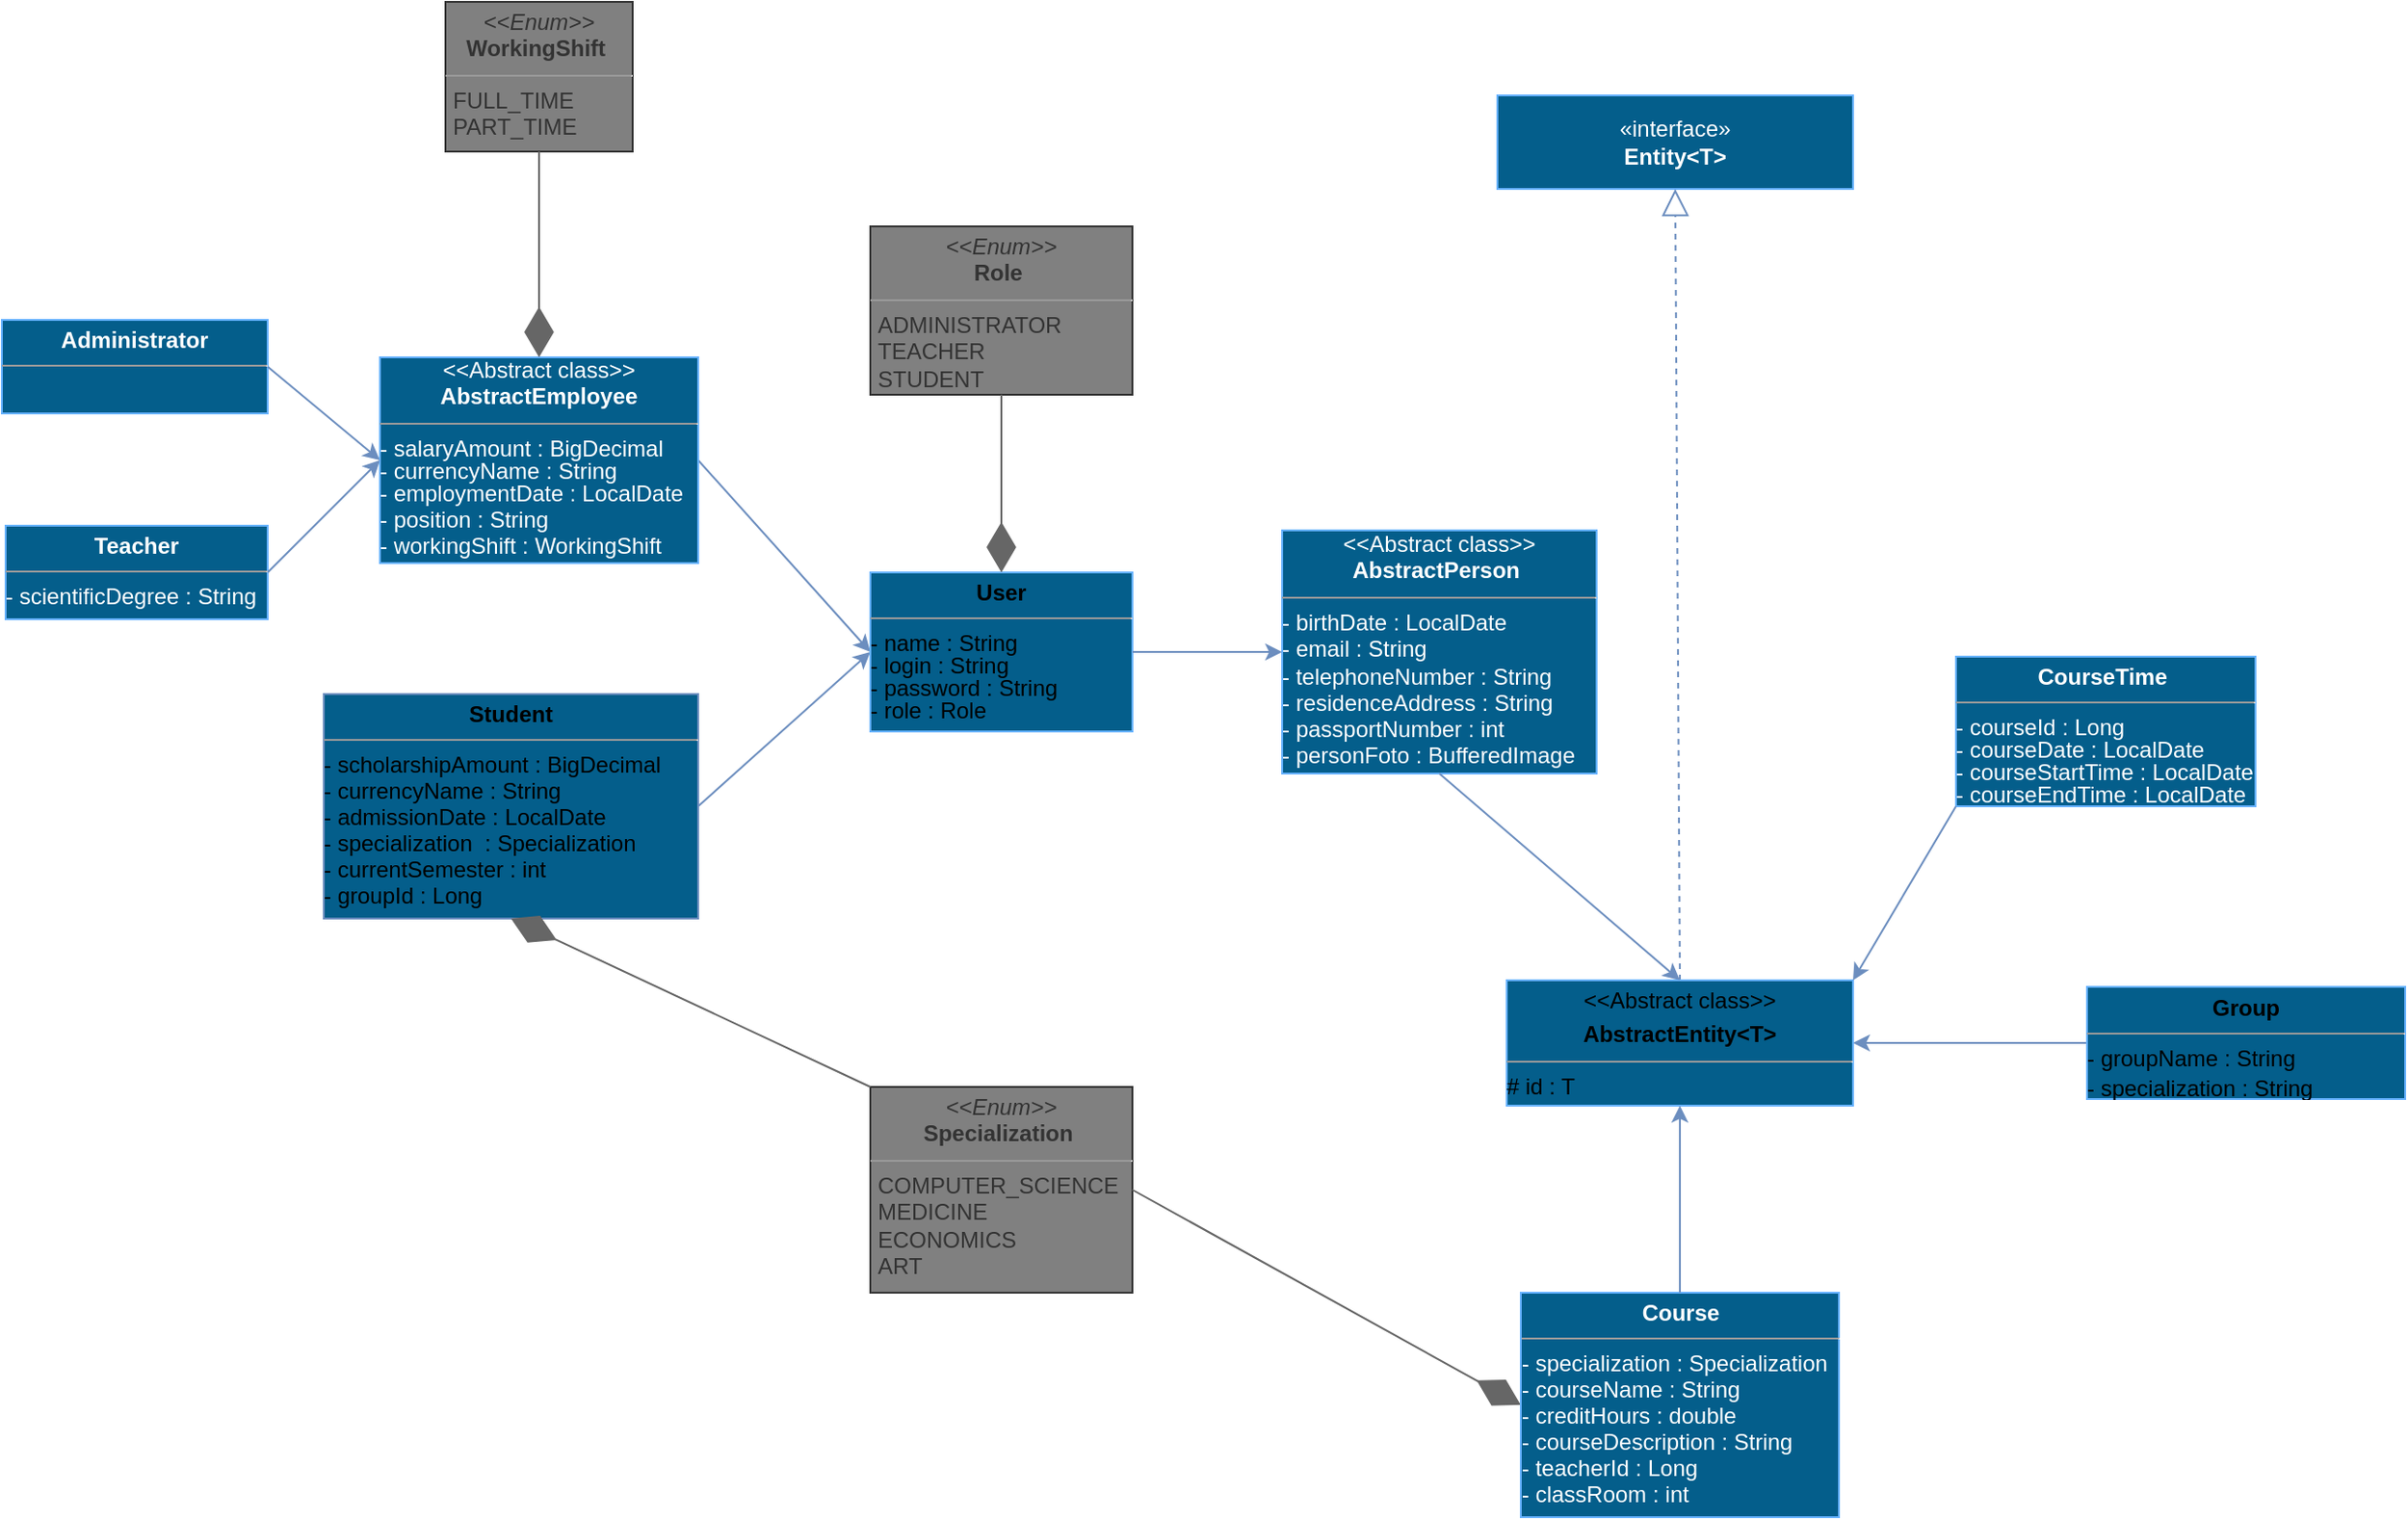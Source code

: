 <mxfile version="22.1.2" type="device">
  <diagram id="C5RBs43oDa-KdzZeNtuy" name="Page-1">
    <mxGraphModel dx="1434" dy="854" grid="1" gridSize="10" guides="1" tooltips="1" connect="1" arrows="1" fold="1" page="1" pageScale="1" pageWidth="1500" pageHeight="1600" math="0" shadow="0">
      <root>
        <object label="" id="WIyWlLk6GJQsqaUBKTNV-0">
          <mxCell />
        </object>
        <mxCell id="WIyWlLk6GJQsqaUBKTNV-1" parent="WIyWlLk6GJQsqaUBKTNV-0" />
        <mxCell id="KfEH1t2Et8KIZhYXsRk5-10" value="" style="endArrow=classic;html=1;rounded=0;entryX=1;entryY=0.5;entryDx=0;entryDy=0;exitX=0;exitY=0.5;exitDx=0;exitDy=0;fillColor=#dae8fc;strokeColor=#6c8ebf;" parent="WIyWlLk6GJQsqaUBKTNV-1" source="KfEH1t2Et8KIZhYXsRk5-7" target="z9RuIGrpUbZYBlbluL3Y-40" edge="1">
          <mxGeometry width="50" height="50" relative="1" as="geometry">
            <mxPoint x="920" y="560" as="sourcePoint" />
            <mxPoint x="970" y="510" as="targetPoint" />
          </mxGeometry>
        </mxCell>
        <mxCell id="z9RuIGrpUbZYBlbluL3Y-1" value="«interface»&lt;br&gt;&lt;b&gt;Entity&amp;lt;T&amp;gt;&lt;/b&gt;" style="html=1;whiteSpace=wrap;fillColor=#045E8B;strokeColor=#66B2FF;fontColor=#ffffff;" parent="WIyWlLk6GJQsqaUBKTNV-1" vertex="1">
          <mxGeometry x="855" y="250" width="190" height="50" as="geometry" />
        </mxCell>
        <mxCell id="z9RuIGrpUbZYBlbluL3Y-6" value="" style="endArrow=block;dashed=1;endFill=0;endSize=12;html=1;rounded=0;entryX=0.5;entryY=1;entryDx=0;entryDy=0;exitX=0.5;exitY=0;exitDx=0;exitDy=0;fillColor=#dae8fc;strokeColor=#6c8ebf;" parent="WIyWlLk6GJQsqaUBKTNV-1" source="z9RuIGrpUbZYBlbluL3Y-40" target="z9RuIGrpUbZYBlbluL3Y-1" edge="1">
          <mxGeometry width="160" relative="1" as="geometry">
            <mxPoint x="889.5" y="270" as="sourcePoint" />
            <mxPoint x="930" y="380" as="targetPoint" />
          </mxGeometry>
        </mxCell>
        <mxCell id="z9RuIGrpUbZYBlbluL3Y-40" value="&lt;p style=&quot;margin:0px;margin-top:4px;text-align:center;&quot;&gt;&amp;lt;&amp;lt;Abstract class&amp;gt;&amp;gt;&lt;br&gt;&lt;/p&gt;&lt;p style=&quot;margin:0px;margin-top:4px;text-align:center;&quot;&gt;&lt;b&gt;AbstractEntity&amp;lt;T&amp;gt;&lt;/b&gt;&lt;br&gt;&lt;/p&gt;&lt;hr size=&quot;1&quot;&gt;&lt;div style=&quot;height:2px;&quot;&gt;# id : T&lt;br&gt;&lt;/div&gt;&lt;div style=&quot;height:2px;&quot;&gt;&lt;br&gt;&lt;/div&gt;" style="verticalAlign=top;align=left;overflow=fill;fontSize=12;fontFamily=Helvetica;html=1;whiteSpace=wrap;fillColor=#045E8B;strokeColor=#66B2FF;" parent="WIyWlLk6GJQsqaUBKTNV-1" vertex="1">
          <mxGeometry x="860" y="723" width="185" height="67" as="geometry" />
        </mxCell>
        <mxCell id="z9RuIGrpUbZYBlbluL3Y-41" value="&lt;div style=&quot;text-align: center;&quot;&gt;&amp;lt;&amp;lt;&lt;span style=&quot;background-color: initial;&quot;&gt;Abstract class&amp;gt;&amp;gt;&lt;/span&gt;&lt;/div&gt;&lt;div style=&quot;text-align: center;&quot;&gt;&lt;b&gt;Abstract&lt;/b&gt;&lt;b style=&quot;background-color: initial;&quot;&gt;Person&amp;nbsp;&lt;/b&gt;&lt;/div&gt;&lt;hr size=&quot;1&quot;&gt;-&amp;nbsp;birthDate : LocalDate&lt;br&gt;-&amp;nbsp;email : String&lt;br&gt;-&amp;nbsp;telephoneNumber : String&lt;br&gt;&lt;div style=&quot;height:2px;&quot;&gt;-&amp;nbsp;residenceAddress : String&lt;/div&gt;&lt;div style=&quot;height:2px;&quot;&gt;&lt;br&gt;&lt;/div&gt;&lt;div style=&quot;height:2px;&quot;&gt;&lt;br&gt;&lt;/div&gt;&lt;div style=&quot;height:2px;&quot;&gt;&lt;br&gt;&lt;/div&gt;&lt;div style=&quot;height:2px;&quot;&gt;&lt;br&gt;&lt;/div&gt;&lt;div style=&quot;height:2px;&quot;&gt;&lt;br&gt;&lt;/div&gt;&lt;div style=&quot;height:2px;&quot;&gt;&lt;br&gt;&lt;/div&gt;&lt;div style=&quot;height:2px;&quot;&gt;-&amp;nbsp;passportNumber : int&amp;nbsp;&lt;/div&gt;&lt;div style=&quot;height:2px;&quot;&gt;&lt;br&gt;&lt;/div&gt;&lt;div style=&quot;height:2px;&quot;&gt;&lt;br&gt;&lt;/div&gt;&lt;div style=&quot;height:2px;&quot;&gt;&lt;br&gt;&lt;/div&gt;&lt;div style=&quot;height:2px;&quot;&gt;&lt;br&gt;&lt;/div&gt;&lt;div style=&quot;height:2px;&quot;&gt;&lt;br&gt;&lt;/div&gt;&lt;div style=&quot;height:2px;&quot;&gt;&lt;br&gt;&lt;/div&gt;&lt;div style=&quot;height:2px;&quot;&gt;-&amp;nbsp;personFoto :&amp;nbsp;BufferedImage&lt;/div&gt;" style="verticalAlign=top;align=left;overflow=fill;fontSize=12;fontFamily=Helvetica;html=1;whiteSpace=wrap;fillColor=#045E8B;strokeColor=#66B2FF;fontColor=#ffffff;" parent="WIyWlLk6GJQsqaUBKTNV-1" vertex="1">
          <mxGeometry x="740" y="482.5" width="168" height="130" as="geometry" />
        </mxCell>
        <mxCell id="z9RuIGrpUbZYBlbluL3Y-42" value="" style="endArrow=classic;html=1;rounded=0;entryX=0.5;entryY=0;entryDx=0;entryDy=0;exitX=0.5;exitY=1;exitDx=0;exitDy=0;fillColor=#dae8fc;strokeColor=#6c8ebf;" parent="WIyWlLk6GJQsqaUBKTNV-1" source="z9RuIGrpUbZYBlbluL3Y-41" target="z9RuIGrpUbZYBlbluL3Y-40" edge="1">
          <mxGeometry width="50" height="50" relative="1" as="geometry">
            <mxPoint x="700" y="340" as="sourcePoint" />
            <mxPoint x="990" y="470" as="targetPoint" />
          </mxGeometry>
        </mxCell>
        <mxCell id="z9RuIGrpUbZYBlbluL3Y-43" value="&lt;p style=&quot;margin:0px;margin-top:4px;text-align:center;&quot;&gt;&lt;b&gt;Administrator&lt;/b&gt;&lt;br&gt;&lt;/p&gt;&lt;hr size=&quot;1&quot;&gt;&lt;div style=&quot;height:2px;&quot;&gt;&lt;br&gt;&lt;/div&gt;&lt;div style=&quot;background-color:#2f2f2f;padding:0px 0px 0px 2px;&quot;&gt;&lt;div style=&quot;color: rgb(170, 170, 170); font-family: Consolas; font-size: 10pt;&quot;&gt;&lt;p style=&quot;background-color:#373737;margin:0;&quot;&gt;&lt;span style=&quot;color:#808080;&quot;&gt;&lt;/span&gt;&lt;/p&gt;&lt;/div&gt;&lt;/div&gt;" style="verticalAlign=top;align=left;overflow=fill;fontSize=12;fontFamily=Helvetica;html=1;whiteSpace=wrap;fillColor=#045E8B;strokeColor=#66B2FF;fontColor=#ffffff;" parent="WIyWlLk6GJQsqaUBKTNV-1" vertex="1">
          <mxGeometry x="56" y="370" width="142" height="50" as="geometry" />
        </mxCell>
        <mxCell id="z9RuIGrpUbZYBlbluL3Y-44" value="" style="endArrow=classic;html=1;rounded=0;exitX=1;exitY=0.5;exitDx=0;exitDy=0;entryX=0;entryY=0.5;entryDx=0;entryDy=0;fillColor=#dae8fc;strokeColor=#6c8ebf;" parent="WIyWlLk6GJQsqaUBKTNV-1" source="z9RuIGrpUbZYBlbluL3Y-46" target="y-O7Wx8JeyJzPwlwoOUp-0" edge="1">
          <mxGeometry width="50" height="50" relative="1" as="geometry">
            <mxPoint x="760" y="640" as="sourcePoint" />
            <mxPoint x="1050" y="530" as="targetPoint" />
          </mxGeometry>
        </mxCell>
        <mxCell id="z9RuIGrpUbZYBlbluL3Y-46" value="&lt;div style=&quot;text-align: center;&quot;&gt;&amp;lt;&amp;lt;Abstract class&amp;gt;&amp;gt;&lt;b&gt;&lt;br&gt;&lt;/b&gt;&lt;/div&gt;&lt;div style=&quot;text-align: center;&quot;&gt;&lt;b&gt;Abstract&lt;/b&gt;&lt;b style=&quot;background-color: initial;&quot;&gt;Employee&lt;/b&gt;&lt;/div&gt;&lt;hr size=&quot;1&quot;&gt;&lt;div style=&quot;height:2px;&quot;&gt;- salaryAmount&amp;nbsp;: BigDecimal&lt;/div&gt;&lt;div style=&quot;height:2px;&quot;&gt;&lt;br&gt;&lt;/div&gt;&lt;div style=&quot;height:2px;&quot;&gt;&lt;br&gt;&lt;/div&gt;&lt;div style=&quot;height:2px;&quot;&gt;&lt;br&gt;&lt;/div&gt;&lt;div style=&quot;height:2px;&quot;&gt;&lt;br&gt;&lt;/div&gt;&lt;div style=&quot;height:2px;&quot;&gt;&lt;br&gt;&lt;/div&gt;&lt;div style=&quot;height:2px;&quot;&gt;- currencyName : String&amp;nbsp;&lt;/div&gt;&lt;div style=&quot;height:2px;&quot;&gt;&lt;br&gt;&lt;/div&gt;&lt;div style=&quot;height:2px;&quot;&gt;&lt;br&gt;&lt;/div&gt;&lt;div style=&quot;height:2px;&quot;&gt;&lt;br&gt;&lt;/div&gt;&lt;div style=&quot;height:2px;&quot;&gt;&lt;br&gt;&lt;/div&gt;&lt;div style=&quot;height:2px;&quot;&gt;&lt;br&gt;&lt;/div&gt;&lt;div style=&quot;height:2px;&quot;&gt;- employmentDate : LocalDate&lt;/div&gt;&lt;div style=&quot;height:2px;&quot;&gt;&lt;br&gt;&lt;/div&gt;&lt;div style=&quot;height:2px;&quot;&gt;&lt;br&gt;&lt;/div&gt;&lt;div style=&quot;height:2px;&quot;&gt;&lt;br&gt;&lt;/div&gt;&lt;div style=&quot;height:2px;&quot;&gt;&lt;br&gt;&lt;/div&gt;&lt;div style=&quot;height:2px;&quot;&gt;&lt;br&gt;&lt;/div&gt;&lt;div style=&quot;height:2px;&quot;&gt;&lt;br&gt;&lt;/div&gt;&lt;div style=&quot;height:2px;&quot;&gt;- position : String&lt;/div&gt;&lt;div style=&quot;height:2px;&quot;&gt;&lt;br&gt;&lt;/div&gt;&lt;div style=&quot;height:2px;&quot;&gt;&lt;br&gt;&lt;/div&gt;&lt;div style=&quot;height:2px;&quot;&gt;&lt;br&gt;&lt;/div&gt;&lt;div style=&quot;height:2px;&quot;&gt;&lt;br&gt;&lt;/div&gt;&lt;div style=&quot;height:2px;&quot;&gt;&lt;br&gt;&lt;/div&gt;&lt;div style=&quot;height:2px;&quot;&gt;&lt;br&gt;&lt;/div&gt;&lt;div style=&quot;height:2px;&quot;&gt;- workingShift :&amp;nbsp;WorkingShift&lt;/div&gt;&lt;div style=&quot;background-color:#2f2f2f;padding:0px 0px 0px 2px;&quot;&gt;&lt;div style=&quot;color: rgb(170, 170, 170); font-family: Consolas; font-size: 10pt;&quot;&gt;&lt;p style=&quot;background-color:#373737;margin:0;&quot;&gt;&lt;span style=&quot;color:#808080;&quot;&gt;&lt;/span&gt;&lt;/p&gt;&lt;/div&gt;&lt;/div&gt;" style="verticalAlign=top;align=left;overflow=fill;fontSize=12;fontFamily=Helvetica;html=1;whiteSpace=wrap;fillColor=#045E8B;strokeColor=#66B2FF;fontColor=#ffffff;" parent="WIyWlLk6GJQsqaUBKTNV-1" vertex="1">
          <mxGeometry x="258" y="390" width="170" height="110" as="geometry" />
        </mxCell>
        <mxCell id="KfEH1t2Et8KIZhYXsRk5-0" value="" style="endArrow=classic;html=1;rounded=0;exitX=1;exitY=0.5;exitDx=0;exitDy=0;entryX=0;entryY=0.5;entryDx=0;entryDy=0;fillColor=#dae8fc;strokeColor=#6c8ebf;" parent="WIyWlLk6GJQsqaUBKTNV-1" source="z9RuIGrpUbZYBlbluL3Y-43" target="z9RuIGrpUbZYBlbluL3Y-46" edge="1">
          <mxGeometry width="50" height="50" relative="1" as="geometry">
            <mxPoint x="348" y="690" as="sourcePoint" />
            <mxPoint x="398" y="640" as="targetPoint" />
          </mxGeometry>
        </mxCell>
        <mxCell id="KfEH1t2Et8KIZhYXsRk5-1" value="&lt;p style=&quot;margin:0px;margin-top:4px;text-align:center;&quot;&gt;&lt;b&gt;Teacher&lt;/b&gt;&lt;/p&gt;&lt;hr size=&quot;1&quot;&gt;&lt;div style=&quot;height:2px;&quot;&gt;- scientificDegree : String&lt;/div&gt;" style="verticalAlign=top;align=left;overflow=fill;fontSize=12;fontFamily=Helvetica;html=1;whiteSpace=wrap;fillColor=#045E8B;strokeColor=#66B2FF;fontColor=#ffffff;" parent="WIyWlLk6GJQsqaUBKTNV-1" vertex="1">
          <mxGeometry x="58" y="480" width="140" height="50" as="geometry" />
        </mxCell>
        <mxCell id="KfEH1t2Et8KIZhYXsRk5-2" value="" style="endArrow=classic;html=1;rounded=0;exitX=1;exitY=0.5;exitDx=0;exitDy=0;entryX=0;entryY=0.5;entryDx=0;entryDy=0;fillColor=#dae8fc;strokeColor=#6c8ebf;" parent="WIyWlLk6GJQsqaUBKTNV-1" source="KfEH1t2Et8KIZhYXsRk5-1" target="z9RuIGrpUbZYBlbluL3Y-46" edge="1">
          <mxGeometry width="50" height="50" relative="1" as="geometry">
            <mxPoint x="338" y="720" as="sourcePoint" />
            <mxPoint x="558" y="640" as="targetPoint" />
          </mxGeometry>
        </mxCell>
        <mxCell id="KfEH1t2Et8KIZhYXsRk5-5" value="&lt;p style=&quot;margin:0px;margin-top:4px;text-align:center;&quot;&gt;&lt;b&gt;Student&lt;/b&gt;&lt;/p&gt;&lt;hr size=&quot;1&quot;&gt;&lt;div style=&quot;height:2px;&quot;&gt;-&amp;nbsp;scholarshipAmount : BigDecimal&lt;/div&gt;&lt;div style=&quot;height:2px;&quot;&gt;&lt;br&gt;&lt;/div&gt;&lt;div style=&quot;height:2px;&quot;&gt;&lt;br&gt;&lt;/div&gt;&lt;div style=&quot;height:2px;&quot;&gt;&lt;br&gt;&lt;/div&gt;&lt;div style=&quot;height:2px;&quot;&gt;&lt;br&gt;&lt;/div&gt;&lt;div style=&quot;height:2px;&quot;&gt;&lt;br&gt;&lt;/div&gt;&lt;div style=&quot;height:2px;&quot;&gt;&lt;br&gt;&lt;/div&gt;&lt;div style=&quot;height:2px;&quot;&gt;- currencyName : String&lt;/div&gt;&lt;div style=&quot;height:2px;&quot;&gt;&lt;br&gt;&lt;/div&gt;&lt;div style=&quot;height:2px;&quot;&gt;&lt;br&gt;&lt;/div&gt;&lt;div style=&quot;height:2px;&quot;&gt;&lt;br&gt;&lt;/div&gt;&lt;div style=&quot;height:2px;&quot;&gt;&lt;br&gt;&lt;/div&gt;&lt;div style=&quot;height:2px;&quot;&gt;&lt;br&gt;&lt;/div&gt;&lt;div style=&quot;height:2px;&quot;&gt;&lt;br&gt;&lt;/div&gt;&lt;div style=&quot;height:2px;&quot;&gt;-&amp;nbsp;admissionDate : LocalDate&lt;/div&gt;&lt;div style=&quot;height:2px;&quot;&gt;&lt;br&gt;&lt;/div&gt;&lt;div style=&quot;height:2px;&quot;&gt;&lt;br&gt;&lt;/div&gt;&lt;div style=&quot;height:2px;&quot;&gt;&lt;br&gt;&lt;/div&gt;&lt;div style=&quot;height:2px;&quot;&gt;&lt;br&gt;&lt;/div&gt;&lt;div style=&quot;height:2px;&quot;&gt;&lt;br&gt;&lt;/div&gt;&lt;div style=&quot;height:2px;&quot;&gt;&lt;br&gt;&lt;/div&gt;&lt;div style=&quot;height:2px;&quot;&gt;&lt;span style=&quot;background-color: initial;&quot;&gt;- specialization&amp;nbsp;&amp;nbsp;: Specialization&lt;/span&gt;&lt;br&gt;&lt;/div&gt;&lt;div style=&quot;height:2px;&quot;&gt;&lt;br&gt;&lt;/div&gt;&lt;div style=&quot;height:2px;&quot;&gt;&lt;br&gt;&lt;/div&gt;&lt;div style=&quot;height:2px;&quot;&gt;&lt;br&gt;&lt;/div&gt;&lt;div style=&quot;height:2px;&quot;&gt;&lt;br&gt;&lt;/div&gt;&lt;div style=&quot;height:2px;&quot;&gt;&lt;br&gt;&lt;/div&gt;&lt;div style=&quot;height:2px;&quot;&gt;&lt;br&gt;&lt;/div&gt;&lt;div style=&quot;height:2px;&quot;&gt;-&amp;nbsp;currentSemester : int&lt;/div&gt;&lt;div style=&quot;height:2px;&quot;&gt;&lt;br&gt;&lt;/div&gt;&lt;div style=&quot;height:2px;&quot;&gt;&lt;br&gt;&lt;/div&gt;&lt;div style=&quot;height:2px;&quot;&gt;&lt;br&gt;&lt;/div&gt;&lt;div style=&quot;height:2px;&quot;&gt;&lt;br&gt;&lt;/div&gt;&lt;div style=&quot;height:2px;&quot;&gt;&lt;br&gt;&lt;/div&gt;&lt;div style=&quot;height:2px;&quot;&gt;&lt;br&gt;&lt;/div&gt;&lt;div style=&quot;height:2px;&quot;&gt;-&amp;nbsp;groupId : Long&lt;/div&gt;&lt;div style=&quot;background-color:#2f2f2f;padding:0px 0px 0px 2px;&quot;&gt;&lt;div style=&quot;color: rgb(170, 170, 170); font-family: Consolas; font-size: 10pt;&quot;&gt;&lt;p style=&quot;background-color:#373737;margin:0;&quot;&gt;&lt;span style=&quot;color:#808080;&quot;&gt;&lt;/span&gt;&lt;/p&gt;&lt;/div&gt;&lt;/div&gt;&lt;div style=&quot;background-color:#2f2f2f;padding:0px 0px 0px 2px;&quot;&gt;&lt;div style=&quot;color: rgb(170, 170, 170); font-family: Consolas; font-size: 10pt;&quot;&gt;&lt;p style=&quot;background-color:#373737;margin:0;&quot;&gt;&lt;span style=&quot;color:#808080;&quot;&gt;&lt;/span&gt;&lt;/p&gt;&lt;/div&gt;&lt;/div&gt;&lt;div style=&quot;background-color:#2f2f2f;padding:0px 0px 0px 2px;&quot;&gt;&lt;div style=&quot;color: rgb(170, 170, 170); font-family: Consolas; font-size: 10pt;&quot;&gt;&lt;p style=&quot;background-color:#373737;margin:0;&quot;&gt;&lt;span style=&quot;color:#808080;&quot;&gt;&lt;/span&gt;&lt;/p&gt;&lt;/div&gt;&lt;/div&gt;" style="verticalAlign=top;align=left;overflow=fill;fontSize=12;fontFamily=Helvetica;html=1;whiteSpace=wrap;fillColor=#045E8B;strokeColor=#6c8ebf;" parent="WIyWlLk6GJQsqaUBKTNV-1" vertex="1">
          <mxGeometry x="228" y="570" width="200" height="120" as="geometry" />
        </mxCell>
        <mxCell id="KfEH1t2Et8KIZhYXsRk5-6" value="" style="endArrow=classic;html=1;rounded=0;entryX=0;entryY=0.5;entryDx=0;entryDy=0;exitX=1;exitY=0.5;exitDx=0;exitDy=0;fillColor=#dae8fc;strokeColor=#6c8ebf;" parent="WIyWlLk6GJQsqaUBKTNV-1" source="KfEH1t2Et8KIZhYXsRk5-5" target="y-O7Wx8JeyJzPwlwoOUp-0" edge="1">
          <mxGeometry width="50" height="50" relative="1" as="geometry">
            <mxPoint x="560" y="630" as="sourcePoint" />
            <mxPoint x="610" y="580" as="targetPoint" />
          </mxGeometry>
        </mxCell>
        <mxCell id="KfEH1t2Et8KIZhYXsRk5-22" value="&lt;p style=&quot;margin:0px;margin-top:4px;text-align:center;&quot;&gt;&lt;i&gt;&amp;lt;&amp;lt;Enum&amp;gt;&amp;gt;&lt;/i&gt;&lt;br&gt;&lt;b&gt;WorkingShift&amp;nbsp;&lt;/b&gt;&lt;br&gt;&lt;/p&gt;&lt;hr size=&quot;1&quot;&gt;&lt;p style=&quot;margin:0px;margin-left:4px;&quot;&gt;FULL_TIME&lt;/p&gt;&lt;p style=&quot;margin:0px;margin-left:4px;&quot;&gt;PART_TIME&lt;/p&gt;" style="verticalAlign=top;align=left;overflow=fill;fontSize=12;fontFamily=Helvetica;html=1;whiteSpace=wrap;fillColor=#808080;fontColor=#333333;strokeColor=#333333;" parent="WIyWlLk6GJQsqaUBKTNV-1" vertex="1">
          <mxGeometry x="293" y="200" width="100" height="80" as="geometry" />
        </mxCell>
        <mxCell id="KfEH1t2Et8KIZhYXsRk5-23" value="" style="endArrow=diamondThin;endFill=1;endSize=24;html=1;rounded=0;exitX=0.5;exitY=1;exitDx=0;exitDy=0;entryX=0.5;entryY=0;entryDx=0;entryDy=0;fillColor=#f5f5f5;strokeColor=#666666;" parent="WIyWlLk6GJQsqaUBKTNV-1" source="KfEH1t2Et8KIZhYXsRk5-22" target="z9RuIGrpUbZYBlbluL3Y-46" edge="1">
          <mxGeometry width="160" relative="1" as="geometry">
            <mxPoint x="478" y="560" as="sourcePoint" />
            <mxPoint x="638" y="560" as="targetPoint" />
          </mxGeometry>
        </mxCell>
        <mxCell id="KfEH1t2Et8KIZhYXsRk5-25" value="&lt;p style=&quot;margin:0px;margin-top:4px;text-align:center;&quot;&gt;&lt;i&gt;&amp;lt;&amp;lt;Enum&amp;gt;&amp;gt;&lt;/i&gt;&lt;br&gt;&lt;b&gt;Specialization&amp;nbsp;&lt;/b&gt;&lt;br&gt;&lt;/p&gt;&lt;hr size=&quot;1&quot;&gt;&lt;p style=&quot;margin:0px;margin-left:4px;&quot;&gt;COMPUTER_SCIENCE&lt;/p&gt;&lt;p style=&quot;margin:0px;margin-left:4px;&quot;&gt;MEDICINE&lt;/p&gt;&lt;p style=&quot;margin:0px;margin-left:4px;&quot;&gt;ECONOMICS&lt;/p&gt;&lt;p style=&quot;margin:0px;margin-left:4px;&quot;&gt;ART&lt;/p&gt;" style="verticalAlign=top;align=left;overflow=fill;fontSize=12;fontFamily=Helvetica;html=1;whiteSpace=wrap;fillColor=#808080;fontColor=#333333;strokeColor=#333333;" parent="WIyWlLk6GJQsqaUBKTNV-1" vertex="1">
          <mxGeometry x="520" y="780" width="140" height="110" as="geometry" />
        </mxCell>
        <mxCell id="KfEH1t2Et8KIZhYXsRk5-26" value="" style="endArrow=diamondThin;endFill=1;endSize=24;html=1;rounded=0;entryX=0.5;entryY=1;entryDx=0;entryDy=0;exitX=0;exitY=0;exitDx=0;exitDy=0;fillColor=#f5f5f5;strokeColor=#666666;" parent="WIyWlLk6GJQsqaUBKTNV-1" source="KfEH1t2Et8KIZhYXsRk5-25" target="KfEH1t2Et8KIZhYXsRk5-5" edge="1">
          <mxGeometry width="160" relative="1" as="geometry">
            <mxPoint x="800" y="560" as="sourcePoint" />
            <mxPoint x="960" y="560" as="targetPoint" />
          </mxGeometry>
        </mxCell>
        <mxCell id="KfEH1t2Et8KIZhYXsRk5-29" value="" style="endArrow=diamondThin;endFill=1;endSize=24;html=1;rounded=0;entryX=0;entryY=0.5;entryDx=0;entryDy=0;exitX=1;exitY=0.5;exitDx=0;exitDy=0;fillColor=#f5f5f5;strokeColor=#666666;" parent="WIyWlLk6GJQsqaUBKTNV-1" source="KfEH1t2Et8KIZhYXsRk5-25" target="KfEH1t2Et8KIZhYXsRk5-9" edge="1">
          <mxGeometry width="160" relative="1" as="geometry">
            <mxPoint x="800" y="560" as="sourcePoint" />
            <mxPoint x="960" y="560" as="targetPoint" />
          </mxGeometry>
        </mxCell>
        <mxCell id="KfEH1t2Et8KIZhYXsRk5-9" value="&lt;p style=&quot;margin:0px;margin-top:4px;text-align:center;&quot;&gt;&lt;b&gt;Course&lt;/b&gt;&lt;br&gt;&lt;/p&gt;&lt;hr size=&quot;1&quot;&gt;&lt;div style=&quot;height:2px;&quot;&gt;-&amp;nbsp;specialization : Specialization&lt;/div&gt;&lt;div style=&quot;height:2px;&quot;&gt;&lt;br&gt;&lt;/div&gt;&lt;div style=&quot;height:2px;&quot;&gt;&lt;br&gt;&lt;/div&gt;&lt;div style=&quot;height:2px;&quot;&gt;&lt;br&gt;&lt;/div&gt;&lt;div style=&quot;height:2px;&quot;&gt;&lt;br&gt;&lt;/div&gt;&lt;div style=&quot;height:2px;&quot;&gt;&lt;br&gt;&lt;/div&gt;&lt;div style=&quot;height:2px;&quot;&gt;&lt;br&gt;&lt;/div&gt;&lt;div style=&quot;height:2px;&quot;&gt;-&amp;nbsp;courseName : String&lt;/div&gt;&lt;div style=&quot;height:2px;&quot;&gt;&lt;br&gt;&lt;/div&gt;&lt;div style=&quot;height:2px;&quot;&gt;&lt;br&gt;&lt;/div&gt;&lt;div style=&quot;height:2px;&quot;&gt;&lt;br&gt;&lt;/div&gt;&lt;div style=&quot;height:2px;&quot;&gt;&lt;br&gt;&lt;/div&gt;&lt;div style=&quot;height:2px;&quot;&gt;&lt;br&gt;&lt;/div&gt;&lt;div style=&quot;height:2px;&quot;&gt;&lt;br&gt;&lt;/div&gt;&lt;div style=&quot;height:2px;&quot;&gt;-&amp;nbsp;creditHours : double&lt;/div&gt;&lt;div style=&quot;height:2px;&quot;&gt;&lt;br&gt;&lt;/div&gt;&lt;div style=&quot;height:2px;&quot;&gt;&lt;br&gt;&lt;/div&gt;&lt;div style=&quot;height:2px;&quot;&gt;&lt;br&gt;&lt;/div&gt;&lt;div style=&quot;height:2px;&quot;&gt;&lt;br&gt;&lt;/div&gt;&lt;div style=&quot;height:2px;&quot;&gt;&lt;br&gt;&lt;/div&gt;&lt;div style=&quot;height:2px;&quot;&gt;&lt;br&gt;&lt;/div&gt;&lt;div style=&quot;height:2px;&quot;&gt;-&amp;nbsp;&lt;span style=&quot;background-color: initial;&quot;&gt;courseDescription : String&lt;/span&gt;&lt;/div&gt;&lt;div style=&quot;height:2px;&quot;&gt;&lt;span style=&quot;background-color: initial;&quot;&gt;&lt;br&gt;&lt;/span&gt;&lt;/div&gt;&lt;div style=&quot;height:2px;&quot;&gt;&lt;span style=&quot;background-color: initial;&quot;&gt;&lt;br&gt;&lt;/span&gt;&lt;/div&gt;&lt;div style=&quot;height:2px;&quot;&gt;&lt;span style=&quot;background-color: initial;&quot;&gt;&lt;br&gt;&lt;/span&gt;&lt;/div&gt;&lt;div style=&quot;height:2px;&quot;&gt;&lt;span style=&quot;background-color: initial;&quot;&gt;&lt;br&gt;&lt;/span&gt;&lt;/div&gt;&lt;div style=&quot;height:2px;&quot;&gt;&lt;span style=&quot;background-color: initial;&quot;&gt;&lt;br&gt;&lt;/span&gt;&lt;/div&gt;&lt;div style=&quot;height:2px;&quot;&gt;&lt;span style=&quot;background-color: initial;&quot;&gt;&lt;br&gt;&lt;/span&gt;&lt;/div&gt;&lt;div style=&quot;height:2px;&quot;&gt;&lt;span style=&quot;background-color: initial;&quot;&gt;-&amp;nbsp;&lt;/span&gt;teacherId : Long&lt;/div&gt;&lt;div style=&quot;height:2px;&quot;&gt;&lt;br&gt;&lt;/div&gt;&lt;div style=&quot;height:2px;&quot;&gt;&lt;br&gt;&lt;/div&gt;&lt;div style=&quot;height:2px;&quot;&gt;&lt;br&gt;&lt;/div&gt;&lt;div style=&quot;height:2px;&quot;&gt;&lt;br&gt;&lt;/div&gt;&lt;div style=&quot;height:2px;&quot;&gt;&lt;br&gt;&lt;/div&gt;&lt;div style=&quot;height:2px;&quot;&gt;&lt;br&gt;&lt;/div&gt;&lt;div style=&quot;height:2px;&quot;&gt;-&amp;nbsp;classRoom : int&lt;/div&gt;&lt;div style=&quot;height:2px;&quot;&gt;&lt;br&gt;&lt;/div&gt;&lt;div style=&quot;height:2px;&quot;&gt;&lt;br&gt;&lt;/div&gt;&lt;div style=&quot;height:2px;&quot;&gt;&lt;br&gt;&lt;/div&gt;&lt;div style=&quot;height:2px;&quot;&gt;&lt;br&gt;&lt;/div&gt;&lt;div style=&quot;height:2px;&quot;&gt;&lt;br&gt;&lt;/div&gt;&lt;div style=&quot;height:2px;&quot;&gt;&lt;br&gt;&lt;/div&gt;&lt;div style=&quot;height:2px;&quot;&gt;&lt;br&gt;&lt;/div&gt;&lt;div style=&quot;background-color:#2f2f2f;padding:0px 0px 0px 2px;&quot;&gt;&lt;div style=&quot;color: rgb(170, 170, 170); font-family: Consolas; font-size: 10pt;&quot;&gt;&lt;p style=&quot;background-color:#373737;margin:0;&quot;&gt;&lt;span style=&quot;color:#808080;&quot;&gt;&lt;/span&gt;&lt;/p&gt;&lt;/div&gt;&lt;/div&gt;&lt;div style=&quot;background-color:#2f2f2f;padding:0px 0px 0px 2px;&quot;&gt;&lt;div style=&quot;color: rgb(170, 170, 170); font-family: Consolas; font-size: 10pt;&quot;&gt;&lt;p style=&quot;background-color:#373737;margin:0;&quot;&gt;&lt;span style=&quot;color:#808080;&quot;&gt;&lt;/span&gt;&lt;/p&gt;&lt;/div&gt;&lt;/div&gt;&lt;div style=&quot;background-color:#2f2f2f;padding:0px 0px 0px 2px;&quot;&gt;&lt;div style=&quot;color: rgb(170, 170, 170); font-family: Consolas; font-size: 10pt;&quot;&gt;&lt;p style=&quot;background-color:#373737;margin:0;&quot;&gt;&lt;span style=&quot;color:#808080;&quot;&gt;&lt;/span&gt;&lt;/p&gt;&lt;/div&gt;&lt;/div&gt;&lt;div style=&quot;background-color:#2f2f2f;padding:0px 0px 0px 2px;&quot;&gt;&lt;div style=&quot;color: rgb(170, 170, 170); font-family: Consolas; font-size: 10pt;&quot;&gt;&lt;p style=&quot;background-color:#373737;margin:0;&quot;&gt;&lt;span style=&quot;color:#808080;&quot;&gt;&lt;/span&gt;&lt;/p&gt;&lt;/div&gt;&lt;/div&gt;" style="verticalAlign=top;align=left;overflow=fill;fontSize=12;fontFamily=Helvetica;html=1;whiteSpace=wrap;fillColor=#045E8B;strokeColor=#66B2FF;fontColor=#ffffff;" parent="WIyWlLk6GJQsqaUBKTNV-1" vertex="1">
          <mxGeometry x="867.5" y="890" width="170" height="120" as="geometry" />
        </mxCell>
        <mxCell id="P92kxTQM6zAxu9sN8UvL-13" value="" style="endArrow=classic;html=1;rounded=0;entryX=0.5;entryY=1;entryDx=0;entryDy=0;exitX=0.5;exitY=0;exitDx=0;exitDy=0;fillColor=#dae8fc;strokeColor=#6c8ebf;" parent="WIyWlLk6GJQsqaUBKTNV-1" source="KfEH1t2Et8KIZhYXsRk5-9" target="z9RuIGrpUbZYBlbluL3Y-40" edge="1">
          <mxGeometry width="50" height="50" relative="1" as="geometry">
            <mxPoint x="985" y="480" as="sourcePoint" />
            <mxPoint x="890" y="315" as="targetPoint" />
          </mxGeometry>
        </mxCell>
        <mxCell id="KfEH1t2Et8KIZhYXsRk5-7" value="&lt;p style=&quot;margin:0px;margin-top:4px;text-align:center;&quot;&gt;&lt;b&gt;Group&lt;/b&gt;&lt;/p&gt;&lt;hr size=&quot;1&quot;&gt;&lt;div style=&quot;height:2px;&quot;&gt;-&amp;nbsp;groupName : String&lt;/div&gt;&lt;div style=&quot;height:2px;&quot;&gt;&lt;br&gt;&lt;/div&gt;&lt;div style=&quot;height:2px;&quot;&gt;&lt;br&gt;&lt;/div&gt;&lt;div style=&quot;height:2px;&quot;&gt;&lt;br&gt;&lt;/div&gt;&lt;div style=&quot;height:2px;&quot;&gt;&lt;br&gt;&lt;/div&gt;&lt;div style=&quot;height:2px;&quot;&gt;&lt;br&gt;&lt;/div&gt;&lt;div style=&quot;height:2px;&quot;&gt;&lt;br&gt;&lt;/div&gt;&lt;div style=&quot;height:2px;&quot;&gt;&lt;br&gt;&lt;/div&gt;&lt;div style=&quot;height:2px;&quot;&gt;-&amp;nbsp;specialization : String&lt;/div&gt;&lt;div style=&quot;background-color:#2f2f2f;padding:0px 0px 0px 2px;&quot;&gt;&lt;div style=&quot;color: rgb(170, 170, 170); font-family: Consolas; font-size: 10pt;&quot;&gt;&lt;p style=&quot;background-color:#373737;margin:0;&quot;&gt;&lt;span style=&quot;color:#808080;&quot;&gt;&lt;/span&gt;&lt;/p&gt;&lt;/div&gt;&lt;/div&gt;&lt;div style=&quot;background-color:#2f2f2f;padding:0px 0px 0px 2px;&quot;&gt;&lt;div style=&quot;color: rgb(170, 170, 170); font-family: Consolas; font-size: 10pt;&quot;&gt;&lt;p style=&quot;background-color:#373737;margin:0;&quot;&gt;&lt;span style=&quot;color:#808080;&quot;&gt;&lt;/span&gt;&lt;/p&gt;&lt;/div&gt;&lt;/div&gt;" style="verticalAlign=top;align=left;overflow=fill;fontSize=12;fontFamily=Helvetica;html=1;whiteSpace=wrap;fillColor=#045E8B;strokeColor=#66B2FF;" parent="WIyWlLk6GJQsqaUBKTNV-1" vertex="1">
          <mxGeometry x="1170" y="726.5" width="170" height="60" as="geometry" />
        </mxCell>
        <mxCell id="P92kxTQM6zAxu9sN8UvL-14" value="&lt;p style=&quot;margin:0px;margin-top:4px;text-align:center;&quot;&gt;&lt;b&gt;CourseTime&amp;nbsp;&lt;/b&gt;&lt;br&gt;&lt;/p&gt;&lt;hr size=&quot;1&quot;&gt;&lt;div style=&quot;height:2px;&quot;&gt;- courseId : Long&amp;nbsp;&amp;nbsp;&lt;/div&gt;&lt;div style=&quot;height:2px;&quot;&gt;&lt;br&gt;&lt;/div&gt;&lt;div style=&quot;height:2px;&quot;&gt;&lt;br&gt;&lt;/div&gt;&lt;div style=&quot;height:2px;&quot;&gt;&lt;br&gt;&lt;/div&gt;&lt;div style=&quot;height:2px;&quot;&gt;&lt;br&gt;&lt;/div&gt;&lt;div style=&quot;height:2px;&quot;&gt;&lt;br&gt;&lt;/div&gt;&lt;div style=&quot;height:2px;&quot;&gt;- courseDate : LocalDate&lt;/div&gt;&lt;div style=&quot;height:2px;&quot;&gt;&lt;br&gt;&lt;/div&gt;&lt;div style=&quot;height:2px;&quot;&gt;&lt;br&gt;&lt;/div&gt;&lt;div style=&quot;height:2px;&quot;&gt;&lt;br&gt;&lt;/div&gt;&lt;div style=&quot;height:2px;&quot;&gt;&lt;br&gt;&lt;/div&gt;&lt;div style=&quot;height:2px;&quot;&gt;&lt;br&gt;&lt;/div&gt;&lt;div style=&quot;height:2px;&quot;&gt;- courseStartTime : LocalDate&lt;/div&gt;&lt;div style=&quot;height:2px;&quot;&gt;&lt;br&gt;&lt;/div&gt;&lt;div style=&quot;height:2px;&quot;&gt;&lt;br&gt;&lt;/div&gt;&lt;div style=&quot;height:2px;&quot;&gt;&lt;br&gt;&lt;/div&gt;&lt;div style=&quot;height:2px;&quot;&gt;&lt;br&gt;&lt;/div&gt;&lt;div style=&quot;height:2px;&quot;&gt;&lt;br&gt;&lt;/div&gt;&lt;div style=&quot;height:2px;&quot;&gt;- courseEndTime : LocalDate&lt;/div&gt;" style="verticalAlign=top;align=left;overflow=fill;fontSize=12;fontFamily=Helvetica;html=1;whiteSpace=wrap;fillColor=#045E8B;strokeColor=#66B2FF;fontColor=#ffffff;" parent="WIyWlLk6GJQsqaUBKTNV-1" vertex="1">
          <mxGeometry x="1100" y="550" width="160" height="80" as="geometry" />
        </mxCell>
        <mxCell id="P92kxTQM6zAxu9sN8UvL-15" value="" style="endArrow=classic;html=1;rounded=0;entryX=1;entryY=0;entryDx=0;entryDy=0;exitX=0;exitY=1;exitDx=0;exitDy=0;fillColor=#dae8fc;strokeColor=#6c8ebf;" parent="WIyWlLk6GJQsqaUBKTNV-1" source="P92kxTQM6zAxu9sN8UvL-14" target="z9RuIGrpUbZYBlbluL3Y-40" edge="1">
          <mxGeometry width="50" height="50" relative="1" as="geometry">
            <mxPoint x="880" y="900" as="sourcePoint" />
            <mxPoint x="930" y="850" as="targetPoint" />
          </mxGeometry>
        </mxCell>
        <mxCell id="y-O7Wx8JeyJzPwlwoOUp-0" value="&lt;p style=&quot;margin:0px;margin-top:4px;text-align:center;&quot;&gt;&lt;b&gt;User&lt;/b&gt;&lt;br&gt;&lt;/p&gt;&lt;hr size=&quot;1&quot;&gt;&lt;div style=&quot;height:2px;&quot;&gt;- name : String&lt;/div&gt;&lt;div style=&quot;height:2px;&quot;&gt;&lt;br&gt;&lt;/div&gt;&lt;div style=&quot;height:2px;&quot;&gt;&lt;br&gt;&lt;/div&gt;&lt;div style=&quot;height:2px;&quot;&gt;&lt;br&gt;&lt;/div&gt;&lt;div style=&quot;height:2px;&quot;&gt;&lt;br&gt;&lt;/div&gt;&lt;div style=&quot;height:2px;&quot;&gt;&lt;br&gt;&lt;/div&gt;&lt;div style=&quot;height:2px;&quot;&gt;- login : String&lt;/div&gt;&lt;div style=&quot;height:2px;&quot;&gt;&lt;br&gt;&lt;/div&gt;&lt;div style=&quot;height:2px;&quot;&gt;&lt;br&gt;&lt;/div&gt;&lt;div style=&quot;height:2px;&quot;&gt;&lt;br&gt;&lt;/div&gt;&lt;div style=&quot;height:2px;&quot;&gt;&lt;br&gt;&lt;/div&gt;&lt;div style=&quot;height:2px;&quot;&gt;&lt;br&gt;&lt;/div&gt;&lt;div style=&quot;height:2px;&quot;&gt;- password : String&lt;/div&gt;&lt;div style=&quot;height:2px;&quot;&gt;&lt;br&gt;&lt;/div&gt;&lt;div style=&quot;height:2px;&quot;&gt;&lt;br&gt;&lt;/div&gt;&lt;div style=&quot;height:2px;&quot;&gt;&lt;br&gt;&lt;/div&gt;&lt;div style=&quot;height:2px;&quot;&gt;&lt;br&gt;&lt;/div&gt;&lt;div style=&quot;height:2px;&quot;&gt;&lt;br&gt;&lt;/div&gt;&lt;div style=&quot;height:2px;&quot;&gt;- role : Role&lt;/div&gt;" style="verticalAlign=top;align=left;overflow=fill;fontSize=12;fontFamily=Helvetica;html=1;whiteSpace=wrap;strokeColor=#66B2FF;fillColor=#045E8B;" vertex="1" parent="WIyWlLk6GJQsqaUBKTNV-1">
          <mxGeometry x="520" y="505" width="140" height="85" as="geometry" />
        </mxCell>
        <mxCell id="y-O7Wx8JeyJzPwlwoOUp-1" value="" style="endArrow=classic;html=1;rounded=0;exitX=1;exitY=0.5;exitDx=0;exitDy=0;entryX=0;entryY=0.5;entryDx=0;entryDy=0;fillColor=#1ba1e2;strokeColor=#6C8EBF;" edge="1" parent="WIyWlLk6GJQsqaUBKTNV-1" source="y-O7Wx8JeyJzPwlwoOUp-0" target="z9RuIGrpUbZYBlbluL3Y-41">
          <mxGeometry width="50" height="50" relative="1" as="geometry">
            <mxPoint x="610" y="590" as="sourcePoint" />
            <mxPoint x="660" y="540" as="targetPoint" />
          </mxGeometry>
        </mxCell>
        <mxCell id="y-O7Wx8JeyJzPwlwoOUp-2" value="&lt;p style=&quot;margin:0px;margin-top:4px;text-align:center;&quot;&gt;&lt;i&gt;&amp;lt;&amp;lt;Enum&amp;gt;&amp;gt;&lt;/i&gt;&lt;br&gt;&lt;b&gt;Role&amp;nbsp;&lt;/b&gt;&lt;br&gt;&lt;/p&gt;&lt;hr size=&quot;1&quot;&gt;&lt;p style=&quot;margin:0px;margin-left:4px;&quot;&gt;ADMINISTRATOR&lt;br&gt;&lt;/p&gt;&lt;p style=&quot;margin:0px;margin-left:4px;&quot;&gt;TEACHER&lt;br&gt;&lt;/p&gt;&lt;p style=&quot;margin:0px;margin-left:4px;&quot;&gt;STUDENT&amp;nbsp;&lt;br&gt;&lt;/p&gt;" style="verticalAlign=top;align=left;overflow=fill;fontSize=12;fontFamily=Helvetica;html=1;whiteSpace=wrap;fillColor=#808080;fontColor=#333333;strokeColor=#333333;" vertex="1" parent="WIyWlLk6GJQsqaUBKTNV-1">
          <mxGeometry x="520" y="320" width="140" height="90" as="geometry" />
        </mxCell>
        <mxCell id="y-O7Wx8JeyJzPwlwoOUp-3" value="" style="endArrow=diamondThin;endFill=1;endSize=24;html=1;rounded=0;exitX=0.5;exitY=1;exitDx=0;exitDy=0;entryX=0.5;entryY=0;entryDx=0;entryDy=0;strokeColor=#666666;" edge="1" parent="WIyWlLk6GJQsqaUBKTNV-1" source="y-O7Wx8JeyJzPwlwoOUp-2" target="y-O7Wx8JeyJzPwlwoOUp-0">
          <mxGeometry width="160" relative="1" as="geometry">
            <mxPoint x="570" y="482.5" as="sourcePoint" />
            <mxPoint x="730" y="482.5" as="targetPoint" />
          </mxGeometry>
        </mxCell>
      </root>
    </mxGraphModel>
  </diagram>
</mxfile>
